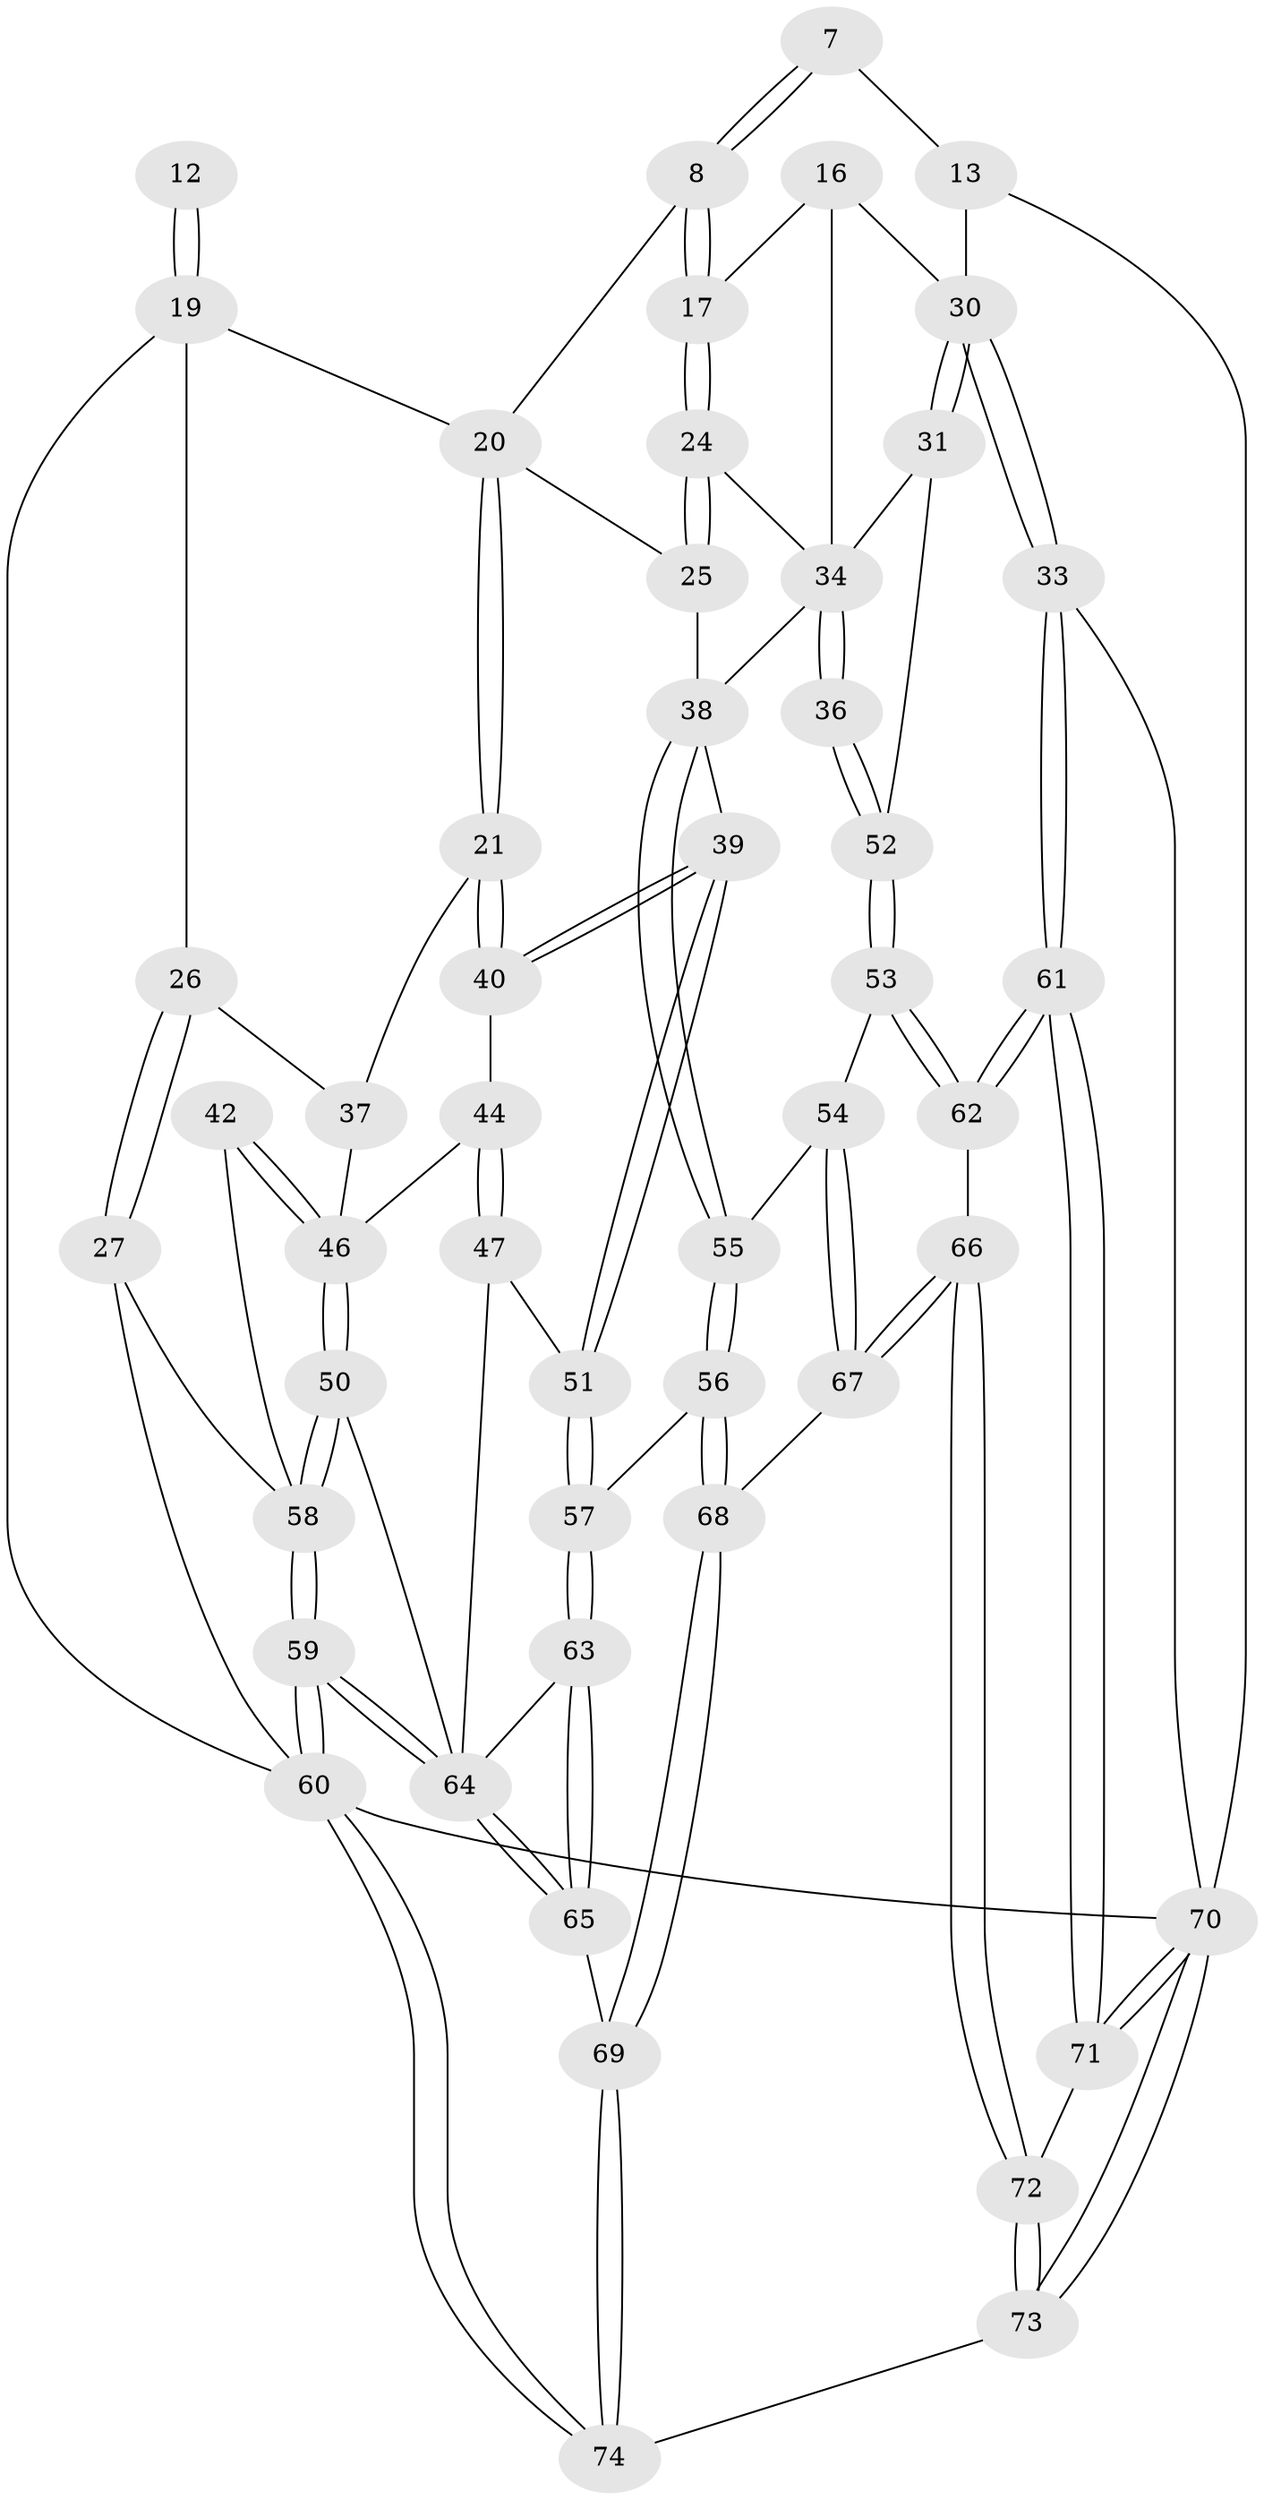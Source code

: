 // original degree distribution, {3: 0.02702702702702703, 6: 0.1891891891891892, 5: 0.5675675675675675, 4: 0.21621621621621623}
// Generated by graph-tools (version 1.1) at 2025/04/03/04/25 22:04:26]
// undirected, 51 vertices, 123 edges
graph export_dot {
graph [start="1"]
  node [color=gray90,style=filled];
  7 [pos="+0.6992287784214108+0.040492713277182624"];
  8 [pos="+0.676843037193169+0.16170703017977087"];
  12 [pos="+0.272795647183346+0.22100553746380291"];
  13 [pos="+0.8449031195601628+0.04808999525097002",super="+2+1"];
  16 [pos="+0.7808188895663093+0.23381493828600153"];
  17 [pos="+0.739456659524965+0.21752778229081565"];
  19 [pos="+0.27612539792881774+0.2351228218540494",super="+10+11+6"];
  20 [pos="+0.5193445066812088+0.2855577422438948",super="+9"];
  21 [pos="+0.36882387108157694+0.3891135008682872"];
  24 [pos="+0.691471217098321+0.32084108313076365"];
  25 [pos="+0.6011549371546331+0.3950140069592571"];
  26 [pos="+0.09926206187197024+0.3221227483650959",super="+23"];
  27 [pos="+0+0.2779221052038686"];
  30 [pos="+0.9412712495644898+0.4905611917721061",super="+15+14"];
  31 [pos="+0.8580999748281916+0.48045422887548755"];
  33 [pos="+1+0.6058095495983589",super="+18"];
  34 [pos="+0.6293473852717698+0.4820374204839337",super="+29+28+32"];
  36 [pos="+0.6327472252624645+0.4856543703759539"];
  37 [pos="+0.161216818901976+0.434235367115147",super="+22"];
  38 [pos="+0.5182046486385061+0.49052308856071836",super="+35"];
  39 [pos="+0.38874916233416273+0.43835268784925907"];
  40 [pos="+0.3690235182831199+0.41590461336909607"];
  42 [pos="+0.043594124612642886+0.5025192883689267"];
  44 [pos="+0.2983622519313163+0.4687757931949467"];
  46 [pos="+0.15614943070268059+0.6327662721438069",super="+45+41"];
  47 [pos="+0.27614275464073473+0.5521667655500253"];
  50 [pos="+0.16158179779578313+0.6479584003721593"];
  51 [pos="+0.4067575315128066+0.6486027400753007"];
  52 [pos="+0.6451383202561204+0.5008135680231811"];
  53 [pos="+0.6608151977800043+0.6722073051754592"];
  54 [pos="+0.6470461190968742+0.6773533094737355"];
  55 [pos="+0.5056926322916784+0.6897433658923701"];
  56 [pos="+0.4753556572534831+0.704733397165495"];
  57 [pos="+0.42276539694587245+0.7093868900043664"];
  58 [pos="+0+0.653056399221021",super="+43"];
  59 [pos="+0+1"];
  60 [pos="+0+1",super="+4"];
  61 [pos="+1+0.708389184011651"];
  62 [pos="+0.792253766701829+0.7143328280146788"];
  63 [pos="+0.3237930677813861+0.7807362336455778"];
  64 [pos="+0+1",super="+49+48"];
  65 [pos="+0.3226748985426839+0.7870204928265048"];
  66 [pos="+0.64581210486333+0.9251870097065168"];
  67 [pos="+0.600263340241513+0.8905690185543387"];
  68 [pos="+0.5665631723335598+0.8823343836863651"];
  69 [pos="+0.3989344908226135+0.9579860948869351"];
  70 [pos="+1+1",super="+3"];
  71 [pos="+1+0.8121897004902607"];
  72 [pos="+0.6535011175158265+0.9437148960135849"];
  73 [pos="+0.6632626026654735+1"];
  74 [pos="+0.3898801187003098+1"];
  7 -- 8;
  7 -- 8;
  7 -- 13 [weight=2];
  8 -- 17;
  8 -- 17;
  8 -- 20;
  12 -- 19 [weight=3];
  12 -- 19;
  13 -- 70;
  13 -- 30;
  16 -- 17;
  16 -- 30;
  16 -- 34;
  17 -- 24;
  17 -- 24;
  19 -- 60;
  19 -- 20;
  19 -- 26;
  20 -- 21;
  20 -- 21;
  20 -- 25;
  21 -- 40;
  21 -- 40;
  21 -- 37;
  24 -- 25;
  24 -- 25;
  24 -- 34;
  25 -- 38;
  26 -- 27;
  26 -- 27;
  26 -- 37 [weight=2];
  27 -- 60;
  27 -- 58;
  30 -- 31;
  30 -- 31;
  30 -- 33 [weight=2];
  30 -- 33;
  31 -- 52;
  31 -- 34;
  33 -- 61;
  33 -- 61;
  33 -- 70;
  34 -- 36 [weight=2];
  34 -- 36;
  34 -- 38;
  36 -- 52;
  36 -- 52;
  37 -- 46;
  38 -- 39;
  38 -- 55;
  38 -- 55;
  39 -- 40;
  39 -- 40;
  39 -- 51;
  39 -- 51;
  40 -- 44;
  42 -- 46 [weight=2];
  42 -- 46;
  42 -- 58;
  44 -- 47;
  44 -- 47;
  44 -- 46;
  46 -- 50;
  46 -- 50;
  47 -- 51;
  47 -- 64;
  50 -- 58;
  50 -- 58;
  50 -- 64;
  51 -- 57;
  51 -- 57;
  52 -- 53;
  52 -- 53;
  53 -- 54;
  53 -- 62;
  53 -- 62;
  54 -- 55;
  54 -- 67;
  54 -- 67;
  55 -- 56;
  55 -- 56;
  56 -- 57;
  56 -- 68;
  56 -- 68;
  57 -- 63;
  57 -- 63;
  58 -- 59;
  58 -- 59;
  59 -- 60;
  59 -- 60;
  59 -- 64;
  59 -- 64;
  60 -- 74;
  60 -- 74;
  60 -- 70 [weight=2];
  61 -- 62;
  61 -- 62;
  61 -- 71;
  61 -- 71;
  62 -- 66;
  63 -- 65;
  63 -- 65;
  63 -- 64;
  64 -- 65;
  64 -- 65;
  65 -- 69;
  66 -- 67;
  66 -- 67;
  66 -- 72;
  66 -- 72;
  67 -- 68;
  68 -- 69;
  68 -- 69;
  69 -- 74;
  69 -- 74;
  70 -- 71;
  70 -- 71;
  70 -- 73;
  70 -- 73;
  71 -- 72;
  72 -- 73;
  72 -- 73;
  73 -- 74;
}
